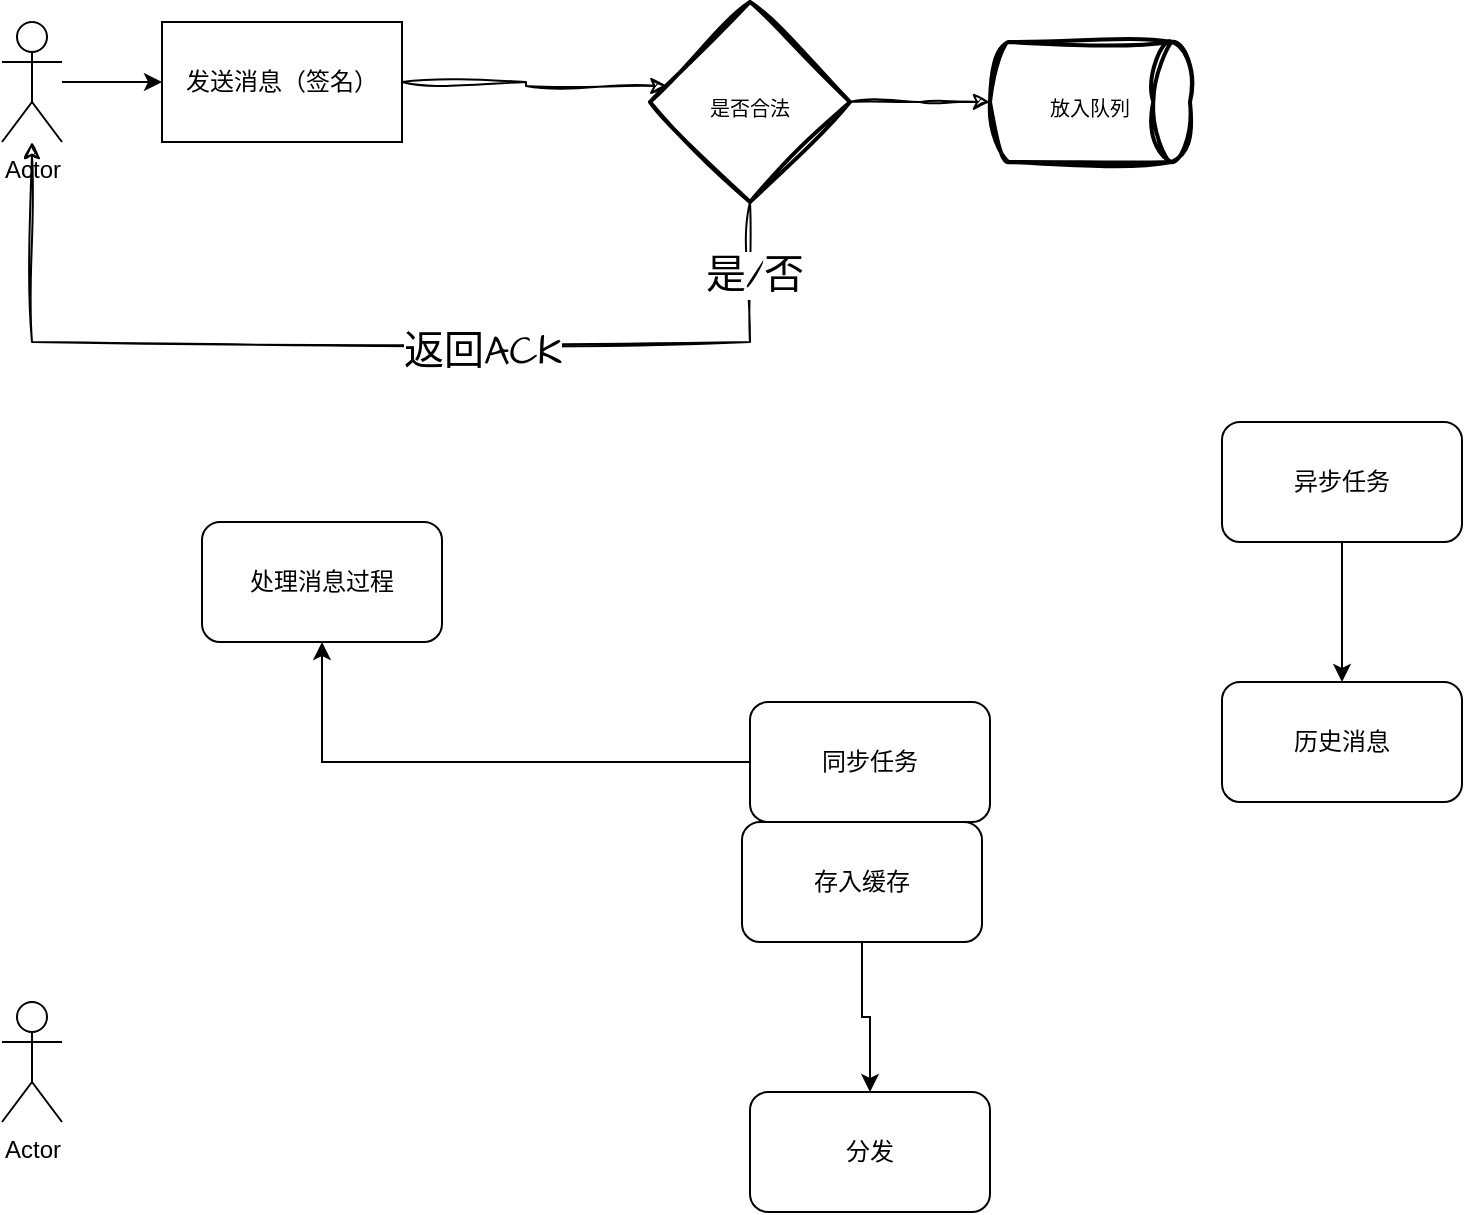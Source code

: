 <mxfile version="21.6.5" type="github" pages="2">
  <diagram id="AQ8A16Y2e5UGM0H-IAkx" name="Page-1">
    <mxGraphModel dx="1034" dy="475" grid="1" gridSize="10" guides="1" tooltips="1" connect="1" arrows="1" fold="1" page="1" pageScale="1" pageWidth="827" pageHeight="1169" math="0" shadow="0">
      <root>
        <mxCell id="0" />
        <mxCell id="1" parent="0" />
        <mxCell id="qLC-oFAvhHu3dLbNCVHP-3" style="edgeStyle=orthogonalEdgeStyle;rounded=0;sketch=1;hachureGap=4;jiggle=2;curveFitting=1;orthogonalLoop=1;jettySize=auto;html=1;entryX=0.087;entryY=0.42;entryDx=0;entryDy=0;entryPerimeter=0;fontFamily=Architects Daughter;fontSource=https%3A%2F%2Ffonts.googleapis.com%2Fcss%3Ffamily%3DArchitects%2BDaughter;fontSize=16;" edge="1" parent="1" source="01rf1_7VFEJ_MJrwa42o-1" target="qLC-oFAvhHu3dLbNCVHP-2">
          <mxGeometry relative="1" as="geometry" />
        </mxCell>
        <mxCell id="01rf1_7VFEJ_MJrwa42o-1" value="发送消息（签名）" style="rounded=0;whiteSpace=wrap;html=1;" parent="1" vertex="1">
          <mxGeometry x="120" y="50" width="120" height="60" as="geometry" />
        </mxCell>
        <mxCell id="01rf1_7VFEJ_MJrwa42o-3" style="edgeStyle=orthogonalEdgeStyle;rounded=0;orthogonalLoop=1;jettySize=auto;html=1;" parent="1" source="01rf1_7VFEJ_MJrwa42o-2" target="01rf1_7VFEJ_MJrwa42o-1" edge="1">
          <mxGeometry relative="1" as="geometry" />
        </mxCell>
        <mxCell id="01rf1_7VFEJ_MJrwa42o-2" value="Actor" style="shape=umlActor;verticalLabelPosition=bottom;verticalAlign=top;html=1;outlineConnect=0;" parent="1" vertex="1">
          <mxGeometry x="40" y="50" width="30" height="60" as="geometry" />
        </mxCell>
        <mxCell id="01rf1_7VFEJ_MJrwa42o-12" value="" style="edgeStyle=orthogonalEdgeStyle;rounded=0;orthogonalLoop=1;jettySize=auto;html=1;" parent="1" source="01rf1_7VFEJ_MJrwa42o-6" target="01rf1_7VFEJ_MJrwa42o-11" edge="1">
          <mxGeometry relative="1" as="geometry" />
        </mxCell>
        <mxCell id="01rf1_7VFEJ_MJrwa42o-14" value="" style="edgeStyle=orthogonalEdgeStyle;rounded=0;orthogonalLoop=1;jettySize=auto;html=1;" parent="1" source="01rf1_7VFEJ_MJrwa42o-6" target="01rf1_7VFEJ_MJrwa42o-13" edge="1">
          <mxGeometry relative="1" as="geometry" />
        </mxCell>
        <mxCell id="01rf1_7VFEJ_MJrwa42o-6" value="同步任务" style="rounded=1;whiteSpace=wrap;html=1;" parent="1" vertex="1">
          <mxGeometry x="414" y="390" width="120" height="60" as="geometry" />
        </mxCell>
        <mxCell id="01rf1_7VFEJ_MJrwa42o-19" value="" style="edgeStyle=orthogonalEdgeStyle;rounded=0;orthogonalLoop=1;jettySize=auto;html=1;" parent="1" source="01rf1_7VFEJ_MJrwa42o-7" target="01rf1_7VFEJ_MJrwa42o-18" edge="1">
          <mxGeometry relative="1" as="geometry" />
        </mxCell>
        <mxCell id="01rf1_7VFEJ_MJrwa42o-7" value="异步任务" style="rounded=1;whiteSpace=wrap;html=1;" parent="1" vertex="1">
          <mxGeometry x="650" y="250" width="120" height="60" as="geometry" />
        </mxCell>
        <mxCell id="01rf1_7VFEJ_MJrwa42o-11" value="处理消息过程" style="rounded=1;whiteSpace=wrap;html=1;" parent="1" vertex="1">
          <mxGeometry x="140" y="300" width="120" height="60" as="geometry" />
        </mxCell>
        <mxCell id="01rf1_7VFEJ_MJrwa42o-16" value="" style="edgeStyle=orthogonalEdgeStyle;rounded=0;orthogonalLoop=1;jettySize=auto;html=1;" parent="1" source="01rf1_7VFEJ_MJrwa42o-13" target="01rf1_7VFEJ_MJrwa42o-15" edge="1">
          <mxGeometry relative="1" as="geometry" />
        </mxCell>
        <mxCell id="01rf1_7VFEJ_MJrwa42o-13" value="存入缓存" style="rounded=1;whiteSpace=wrap;html=1;" parent="1" vertex="1">
          <mxGeometry x="410" y="450" width="120" height="60" as="geometry" />
        </mxCell>
        <mxCell id="01rf1_7VFEJ_MJrwa42o-15" value="分发" style="rounded=1;whiteSpace=wrap;html=1;" parent="1" vertex="1">
          <mxGeometry x="414" y="585" width="120" height="60" as="geometry" />
        </mxCell>
        <mxCell id="01rf1_7VFEJ_MJrwa42o-18" value="历史消息" style="rounded=1;whiteSpace=wrap;html=1;" parent="1" vertex="1">
          <mxGeometry x="650" y="380" width="120" height="60" as="geometry" />
        </mxCell>
        <mxCell id="01rf1_7VFEJ_MJrwa42o-20" value="Actor" style="shape=umlActor;verticalLabelPosition=bottom;verticalAlign=top;html=1;outlineConnect=0;" parent="1" vertex="1">
          <mxGeometry x="40" y="540" width="30" height="60" as="geometry" />
        </mxCell>
        <mxCell id="qLC-oFAvhHu3dLbNCVHP-4" style="edgeStyle=orthogonalEdgeStyle;rounded=0;sketch=1;hachureGap=4;jiggle=2;curveFitting=1;orthogonalLoop=1;jettySize=auto;html=1;fontFamily=Architects Daughter;fontSource=https%3A%2F%2Ffonts.googleapis.com%2Fcss%3Ffamily%3DArchitects%2BDaughter;fontSize=16;" edge="1" parent="1" source="qLC-oFAvhHu3dLbNCVHP-2" target="01rf1_7VFEJ_MJrwa42o-2">
          <mxGeometry relative="1" as="geometry">
            <Array as="points">
              <mxPoint x="414" y="210" />
              <mxPoint x="55" y="210" />
            </Array>
          </mxGeometry>
        </mxCell>
        <mxCell id="qLC-oFAvhHu3dLbNCVHP-5" value="返回ACK" style="edgeLabel;html=1;align=center;verticalAlign=middle;resizable=0;points=[];fontSize=20;fontFamily=Architects Daughter;" vertex="1" connectable="0" parent="qLC-oFAvhHu3dLbNCVHP-4">
          <mxGeometry x="-0.226" y="4" relative="1" as="geometry">
            <mxPoint as="offset" />
          </mxGeometry>
        </mxCell>
        <mxCell id="qLC-oFAvhHu3dLbNCVHP-6" value="是/否" style="edgeLabel;html=1;align=center;verticalAlign=middle;resizable=0;points=[];fontSize=20;fontFamily=Architects Daughter;" vertex="1" connectable="0" parent="qLC-oFAvhHu3dLbNCVHP-4">
          <mxGeometry x="-0.866" y="2" relative="1" as="geometry">
            <mxPoint as="offset" />
          </mxGeometry>
        </mxCell>
        <mxCell id="qLC-oFAvhHu3dLbNCVHP-10" style="edgeStyle=orthogonalEdgeStyle;rounded=0;sketch=1;hachureGap=4;jiggle=2;curveFitting=1;orthogonalLoop=1;jettySize=auto;html=1;entryX=0;entryY=0.5;entryDx=0;entryDy=0;fontFamily=Architects Daughter;fontSource=https%3A%2F%2Ffonts.googleapis.com%2Fcss%3Ffamily%3DArchitects%2BDaughter;fontSize=16;" edge="1" parent="1" source="qLC-oFAvhHu3dLbNCVHP-2">
          <mxGeometry relative="1" as="geometry">
            <mxPoint x="534" y="90" as="targetPoint" />
          </mxGeometry>
        </mxCell>
        <mxCell id="qLC-oFAvhHu3dLbNCVHP-2" value="&lt;font style=&quot;font-size: 10px;&quot;&gt;是否合法&lt;/font&gt;" style="strokeWidth=2;html=1;shape=mxgraph.flowchart.decision;whiteSpace=wrap;sketch=1;hachureGap=4;jiggle=2;curveFitting=1;fontFamily=Architects Daughter;fontSource=https%3A%2F%2Ffonts.googleapis.com%2Fcss%3Ffamily%3DArchitects%2BDaughter;fontSize=20;" vertex="1" parent="1">
          <mxGeometry x="364" y="40" width="100" height="100" as="geometry" />
        </mxCell>
        <mxCell id="qLC-oFAvhHu3dLbNCVHP-12" value="&lt;font style=&quot;font-size: 10px;&quot;&gt;放入队列&lt;/font&gt;" style="strokeWidth=2;html=1;shape=mxgraph.flowchart.direct_data;whiteSpace=wrap;sketch=1;hachureGap=4;jiggle=2;curveFitting=1;fontFamily=Architects Daughter;fontSource=https%3A%2F%2Ffonts.googleapis.com%2Fcss%3Ffamily%3DArchitects%2BDaughter;fontSize=20;" vertex="1" parent="1">
          <mxGeometry x="534" y="60" width="100" height="60" as="geometry" />
        </mxCell>
      </root>
    </mxGraphModel>
  </diagram>
  <diagram id="Bt1svqX4yx0DlNZv5XEb" name="Page-2">
    <mxGraphModel dx="782" dy="436" grid="1" gridSize="10" guides="1" tooltips="1" connect="1" arrows="1" fold="1" page="1" pageScale="1" pageWidth="827" pageHeight="1169" math="0" shadow="0">
      <root>
        <mxCell id="OCuIloqGwwmYhPphg-yr-0" />
        <mxCell id="OCuIloqGwwmYhPphg-yr-1" parent="OCuIloqGwwmYhPphg-yr-0" />
        <mxCell id="OCuIloqGwwmYhPphg-yr-8" style="edgeStyle=orthogonalEdgeStyle;rounded=0;orthogonalLoop=1;jettySize=auto;html=1;" edge="1" parent="OCuIloqGwwmYhPphg-yr-1" source="OCuIloqGwwmYhPphg-yr-2" target="OCuIloqGwwmYhPphg-yr-3">
          <mxGeometry relative="1" as="geometry" />
        </mxCell>
        <mxCell id="OCuIloqGwwmYhPphg-yr-2" value="Actor" style="shape=umlActor;verticalLabelPosition=bottom;verticalAlign=top;html=1;outlineConnect=0;" vertex="1" parent="OCuIloqGwwmYhPphg-yr-1">
          <mxGeometry x="40" y="180" width="30" height="60" as="geometry" />
        </mxCell>
        <mxCell id="OCuIloqGwwmYhPphg-yr-6" style="edgeStyle=orthogonalEdgeStyle;rounded=0;orthogonalLoop=1;jettySize=auto;html=1;" edge="1" parent="OCuIloqGwwmYhPphg-yr-1" source="OCuIloqGwwmYhPphg-yr-3" target="OCuIloqGwwmYhPphg-yr-4">
          <mxGeometry relative="1" as="geometry">
            <Array as="points">
              <mxPoint x="191" y="120" />
            </Array>
          </mxGeometry>
        </mxCell>
        <mxCell id="OCuIloqGwwmYhPphg-yr-7" style="edgeStyle=orthogonalEdgeStyle;rounded=0;orthogonalLoop=1;jettySize=auto;html=1;" edge="1" parent="OCuIloqGwwmYhPphg-yr-1" source="OCuIloqGwwmYhPphg-yr-3" target="OCuIloqGwwmYhPphg-yr-5">
          <mxGeometry relative="1" as="geometry">
            <mxPoint x="120" y="360" as="sourcePoint" />
          </mxGeometry>
        </mxCell>
        <mxCell id="OCuIloqGwwmYhPphg-yr-3" value="" style="verticalLabelPosition=bottom;html=1;verticalAlign=top;strokeWidth=1;align=center;outlineConnect=0;dashed=0;outlineConnect=0;shape=mxgraph.aws3d.elasticLoadBalancing;fillColor=#ECECEC;strokeColor=#5E5E5E;aspect=fixed;" vertex="1" parent="OCuIloqGwwmYhPphg-yr-1">
          <mxGeometry x="140" y="170.91" width="81.57" height="78.17" as="geometry" />
        </mxCell>
        <mxCell id="OCuIloqGwwmYhPphg-yr-10" style="edgeStyle=orthogonalEdgeStyle;rounded=0;orthogonalLoop=1;jettySize=auto;html=1;" edge="1" parent="OCuIloqGwwmYhPphg-yr-1" source="OCuIloqGwwmYhPphg-yr-4" target="OCuIloqGwwmYhPphg-yr-9">
          <mxGeometry relative="1" as="geometry" />
        </mxCell>
        <mxCell id="OCuIloqGwwmYhPphg-yr-4" value="" style="verticalLabelPosition=bottom;html=1;verticalAlign=top;strokeWidth=1;align=center;outlineConnect=0;dashed=0;outlineConnect=0;shape=mxgraph.aws3d.application_server;fillColor=#ECECEC;strokeColor=#5E5E5E;aspect=fixed;" vertex="1" parent="OCuIloqGwwmYhPphg-yr-1">
          <mxGeometry x="280" y="70.0" width="83" height="83.67" as="geometry" />
        </mxCell>
        <mxCell id="OCuIloqGwwmYhPphg-yr-11" style="edgeStyle=orthogonalEdgeStyle;rounded=0;orthogonalLoop=1;jettySize=auto;html=1;" edge="1" parent="OCuIloqGwwmYhPphg-yr-1" source="OCuIloqGwwmYhPphg-yr-5" target="OCuIloqGwwmYhPphg-yr-9">
          <mxGeometry relative="1" as="geometry" />
        </mxCell>
        <mxCell id="OCuIloqGwwmYhPphg-yr-5" value="" style="verticalLabelPosition=bottom;html=1;verticalAlign=top;strokeWidth=1;align=center;outlineConnect=0;dashed=0;outlineConnect=0;shape=mxgraph.aws3d.application_server;fillColor=#ECECEC;strokeColor=#5E5E5E;aspect=fixed;" vertex="1" parent="OCuIloqGwwmYhPphg-yr-1">
          <mxGeometry x="280" y="168.16" width="83" height="83.67" as="geometry" />
        </mxCell>
        <mxCell id="OCuIloqGwwmYhPphg-yr-13" style="edgeStyle=orthogonalEdgeStyle;rounded=0;orthogonalLoop=1;jettySize=auto;html=1;" edge="1" parent="OCuIloqGwwmYhPphg-yr-1" source="OCuIloqGwwmYhPphg-yr-9" target="OCuIloqGwwmYhPphg-yr-12">
          <mxGeometry relative="1" as="geometry" />
        </mxCell>
        <mxCell id="OCuIloqGwwmYhPphg-yr-25" style="edgeStyle=orthogonalEdgeStyle;rounded=0;orthogonalLoop=1;jettySize=auto;html=1;" edge="1" parent="OCuIloqGwwmYhPphg-yr-1" source="OCuIloqGwwmYhPphg-yr-9" target="OCuIloqGwwmYhPphg-yr-20">
          <mxGeometry relative="1" as="geometry">
            <Array as="points">
              <mxPoint x="400" y="467" />
              <mxPoint x="400" y="467" />
            </Array>
          </mxGeometry>
        </mxCell>
        <mxCell id="OCuIloqGwwmYhPphg-yr-28" style="edgeStyle=orthogonalEdgeStyle;rounded=0;orthogonalLoop=1;jettySize=auto;html=1;" edge="1" parent="OCuIloqGwwmYhPphg-yr-1" source="OCuIloqGwwmYhPphg-yr-9" target="OCuIloqGwwmYhPphg-yr-16">
          <mxGeometry relative="1" as="geometry">
            <Array as="points">
              <mxPoint x="515" y="420" />
              <mxPoint x="260" y="420" />
              <mxPoint x="260" y="327" />
            </Array>
          </mxGeometry>
        </mxCell>
        <mxCell id="OCuIloqGwwmYhPphg-yr-29" style="edgeStyle=orthogonalEdgeStyle;rounded=0;orthogonalLoop=1;jettySize=auto;html=1;" edge="1" parent="OCuIloqGwwmYhPphg-yr-1" source="OCuIloqGwwmYhPphg-yr-9" target="OCuIloqGwwmYhPphg-yr-19">
          <mxGeometry relative="1" as="geometry">
            <Array as="points">
              <mxPoint x="167" y="440" />
            </Array>
          </mxGeometry>
        </mxCell>
        <mxCell id="OCuIloqGwwmYhPphg-yr-9" value="nsq" style="verticalLabelPosition=bottom;html=1;verticalAlign=top;strokeWidth=1;align=center;outlineConnect=0;dashed=0;outlineConnect=0;shape=mxgraph.aws3d.sqs;fillColor=#ECECEC;strokeColor=#5E5E5E;aspect=fixed;" vertex="1" parent="OCuIloqGwwmYhPphg-yr-1">
          <mxGeometry x="480" y="426.63" width="69.19" height="80" as="geometry" />
        </mxCell>
        <mxCell id="OCuIloqGwwmYhPphg-yr-12" value="db" style="verticalLabelPosition=bottom;html=1;verticalAlign=top;strokeWidth=1;align=center;outlineConnect=0;dashed=0;outlineConnect=0;shape=mxgraph.aws3d.rds;fillColor=#ECECEC;strokeColor=#5E5E5E;aspect=fixed;" vertex="1" parent="OCuIloqGwwmYhPphg-yr-1">
          <mxGeometry x="640" y="426.63" width="73.98" height="80" as="geometry" />
        </mxCell>
        <mxCell id="OCuIloqGwwmYhPphg-yr-15" style="edgeStyle=orthogonalEdgeStyle;rounded=0;orthogonalLoop=1;jettySize=auto;html=1;" edge="1" parent="OCuIloqGwwmYhPphg-yr-1" source="OCuIloqGwwmYhPphg-yr-14" target="OCuIloqGwwmYhPphg-yr-5">
          <mxGeometry relative="1" as="geometry" />
        </mxCell>
        <mxCell id="OCuIloqGwwmYhPphg-yr-14" value="Redis" style="verticalLabelPosition=bottom;html=1;verticalAlign=top;strokeWidth=1;align=center;outlineConnect=0;dashed=0;outlineConnect=0;shape=mxgraph.aws3d.dynamoDb;fillColor=#ECECEC;strokeColor=#5E5E5E;aspect=fixed;" vertex="1" parent="OCuIloqGwwmYhPphg-yr-1">
          <mxGeometry x="285.75" y="297.27" width="71.5" height="82.73" as="geometry" />
        </mxCell>
        <mxCell id="OCuIloqGwwmYhPphg-yr-21" value="push" style="edgeStyle=orthogonalEdgeStyle;rounded=0;orthogonalLoop=1;jettySize=auto;html=1;" edge="1" parent="OCuIloqGwwmYhPphg-yr-1" source="OCuIloqGwwmYhPphg-yr-16" target="OCuIloqGwwmYhPphg-yr-2">
          <mxGeometry relative="1" as="geometry" />
        </mxCell>
        <mxCell id="OCuIloqGwwmYhPphg-yr-16" value="IM" style="verticalLabelPosition=bottom;html=1;verticalAlign=top;strokeWidth=1;align=center;outlineConnect=0;dashed=0;outlineConnect=0;shape=mxgraph.aws3d.application_server;fillColor=#ECECEC;strokeColor=#5E5E5E;aspect=fixed;" vertex="1" parent="OCuIloqGwwmYhPphg-yr-1">
          <mxGeometry x="150" y="310" width="33" height="33.27" as="geometry" />
        </mxCell>
        <mxCell id="OCuIloqGwwmYhPphg-yr-22" style="edgeStyle=orthogonalEdgeStyle;rounded=0;orthogonalLoop=1;jettySize=auto;html=1;" edge="1" parent="OCuIloqGwwmYhPphg-yr-1" source="OCuIloqGwwmYhPphg-yr-19" target="OCuIloqGwwmYhPphg-yr-2">
          <mxGeometry relative="1" as="geometry" />
        </mxCell>
        <mxCell id="OCuIloqGwwmYhPphg-yr-19" value="IM" style="verticalLabelPosition=bottom;html=1;verticalAlign=top;strokeWidth=1;align=center;outlineConnect=0;dashed=0;outlineConnect=0;shape=mxgraph.aws3d.application_server;fillColor=#ECECEC;strokeColor=#5E5E5E;aspect=fixed;" vertex="1" parent="OCuIloqGwwmYhPphg-yr-1">
          <mxGeometry x="150" y="380" width="33" height="33.27" as="geometry" />
        </mxCell>
        <mxCell id="OCuIloqGwwmYhPphg-yr-23" style="edgeStyle=orthogonalEdgeStyle;rounded=0;orthogonalLoop=1;jettySize=auto;html=1;" edge="1" parent="OCuIloqGwwmYhPphg-yr-1" source="OCuIloqGwwmYhPphg-yr-20" target="OCuIloqGwwmYhPphg-yr-2">
          <mxGeometry relative="1" as="geometry" />
        </mxCell>
        <mxCell id="OCuIloqGwwmYhPphg-yr-20" value="IM" style="verticalLabelPosition=bottom;html=1;verticalAlign=top;strokeWidth=1;align=center;outlineConnect=0;dashed=0;outlineConnect=0;shape=mxgraph.aws3d.application_server;fillColor=#ECECEC;strokeColor=#5E5E5E;aspect=fixed;" vertex="1" parent="OCuIloqGwwmYhPphg-yr-1">
          <mxGeometry x="150" y="450" width="33" height="33.27" as="geometry" />
        </mxCell>
      </root>
    </mxGraphModel>
  </diagram>
</mxfile>
